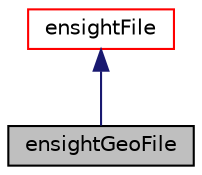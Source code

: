 digraph "ensightGeoFile"
{
  bgcolor="transparent";
  edge [fontname="Helvetica",fontsize="10",labelfontname="Helvetica",labelfontsize="10"];
  node [fontname="Helvetica",fontsize="10",shape=record];
  Node1 [label="ensightGeoFile",height=0.2,width=0.4,color="black", fillcolor="grey75", style="filled", fontcolor="black"];
  Node2 -> Node1 [dir="back",color="midnightblue",fontsize="10",style="solid",fontname="Helvetica"];
  Node2 [label="ensightFile",height=0.2,width=0.4,color="red",URL="$a00648.html",tooltip="Ensight output with specialized write() for strings, integers and floats. Correctly handles binary wr..."];
}
